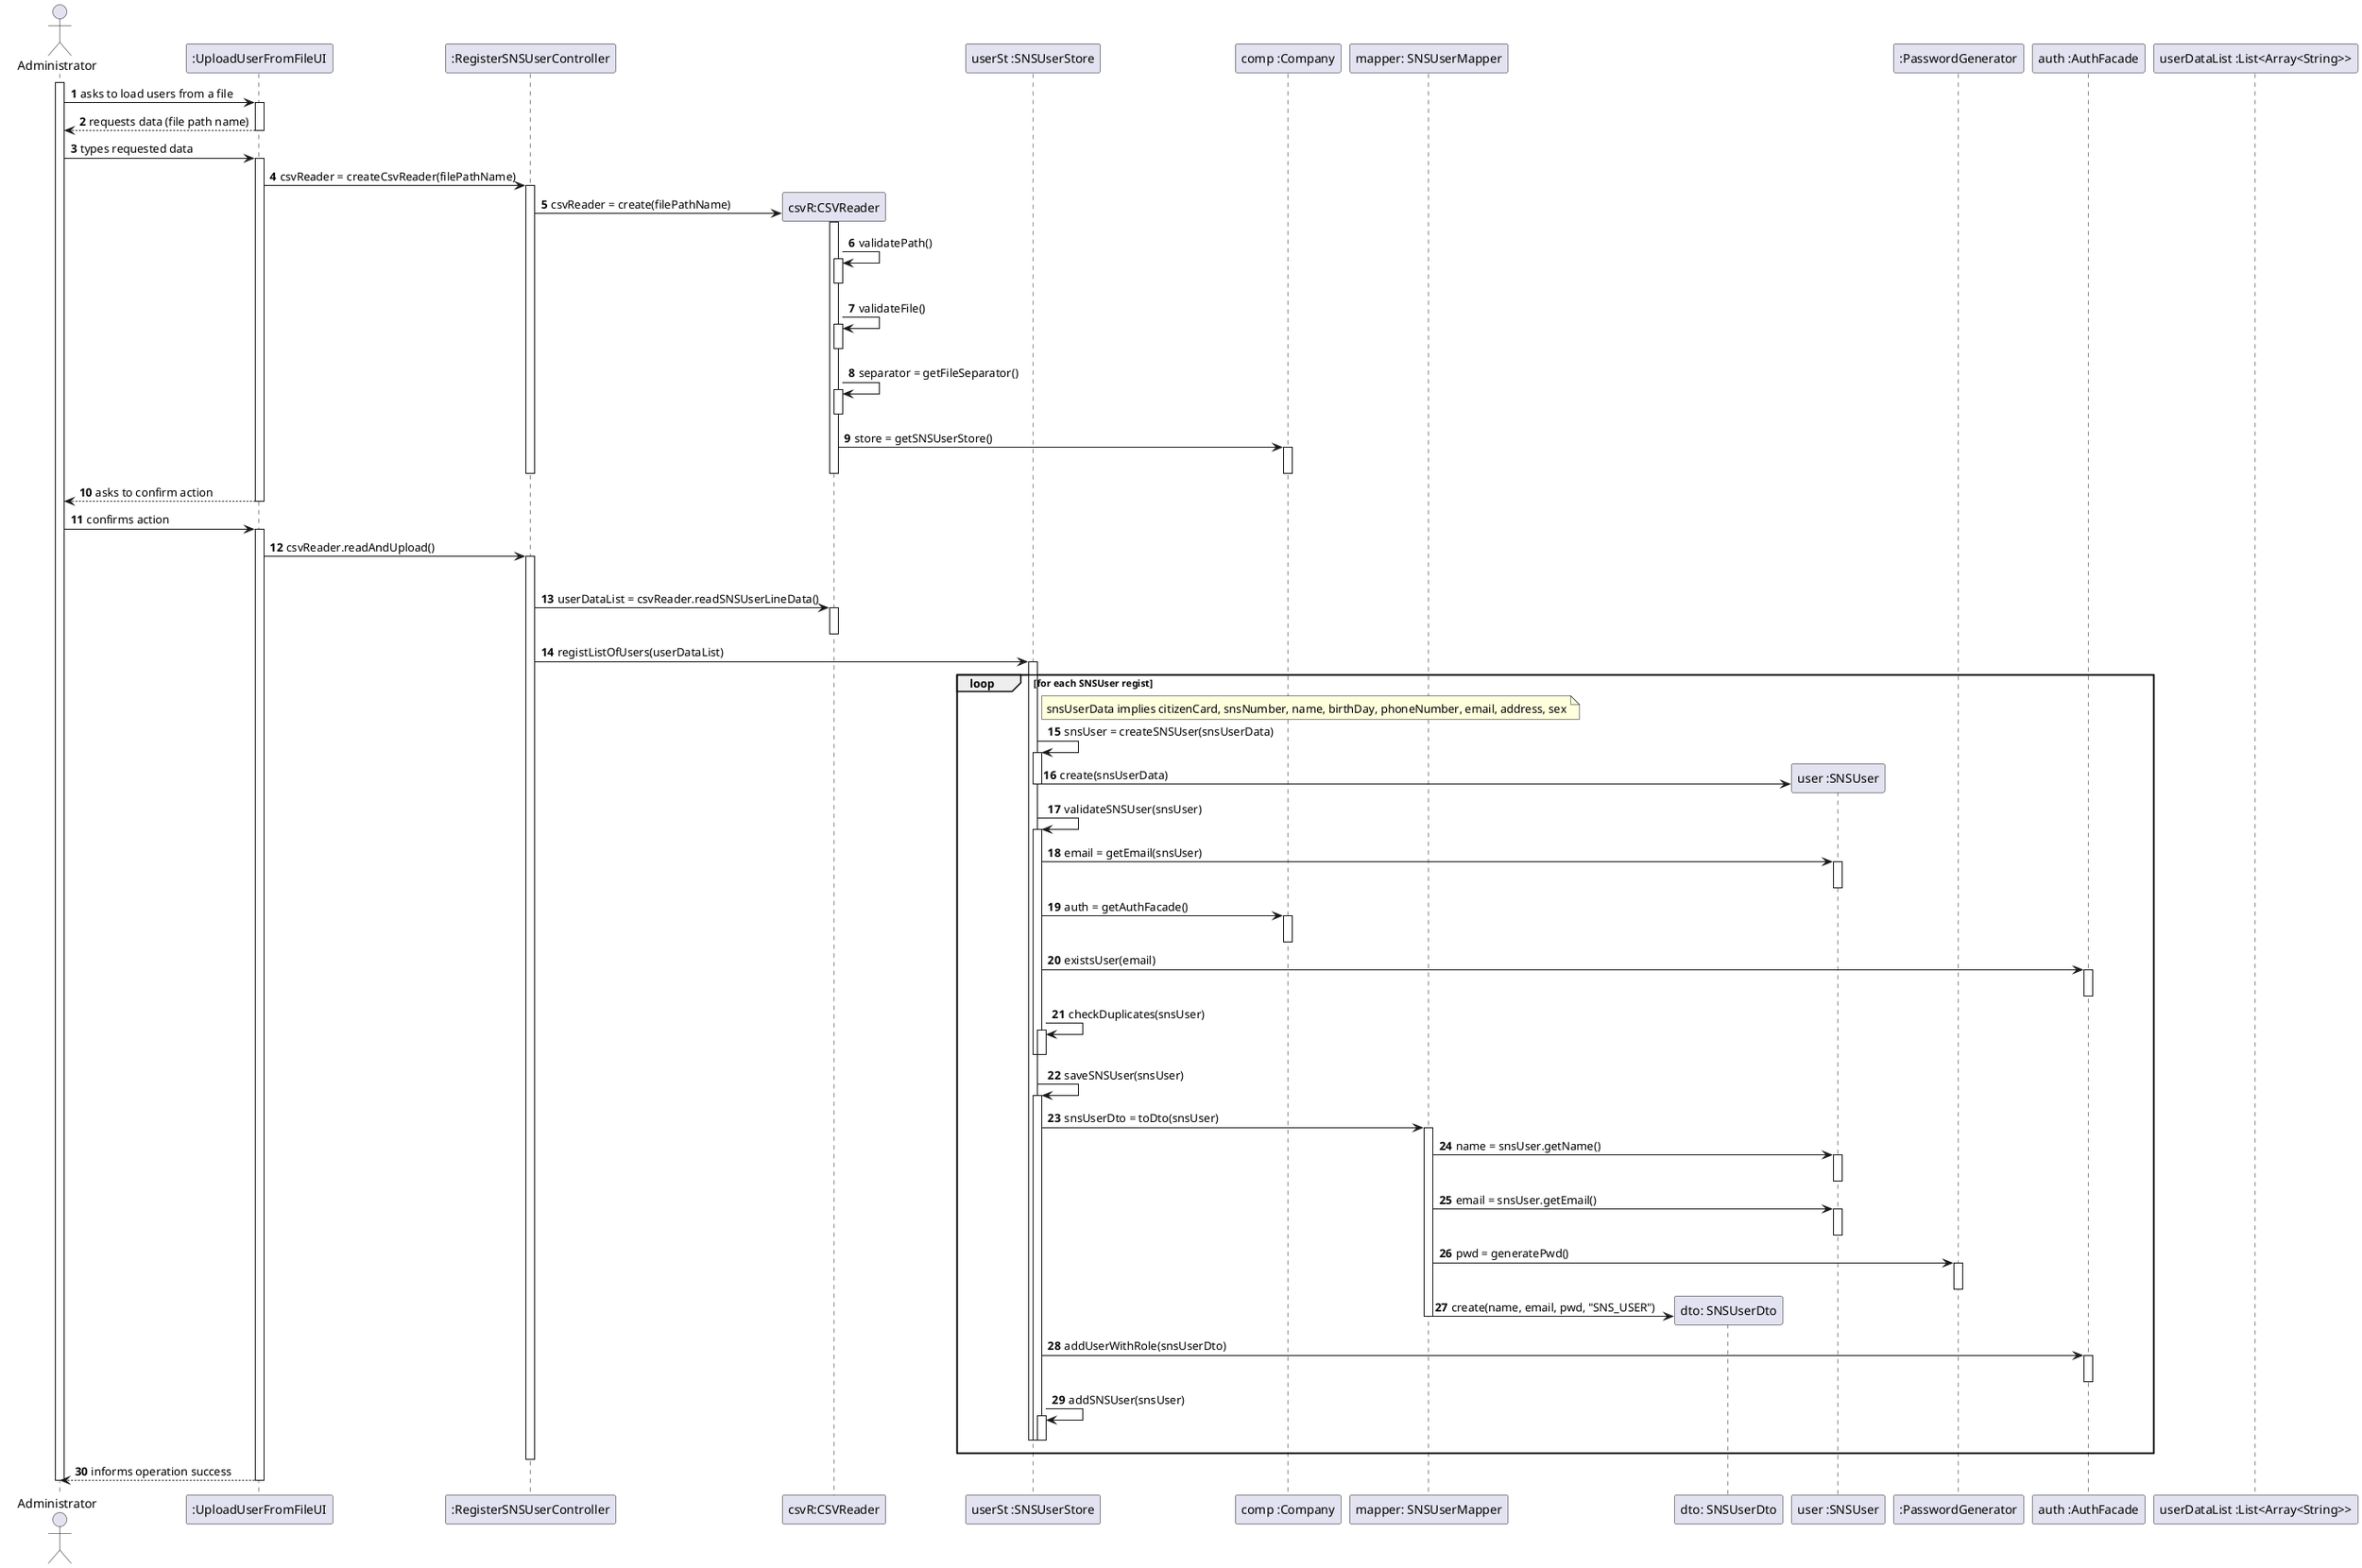 @startuml
autonumber
'hide footbox
actor "Administrator" as ADM

participant ":UploadUserFromFileUI" as UI
participant ":RegisterSNSUserController" as CTRL
participant "csvR:CSVReader" as CSVR
participant "userSt :SNSUserStore" as USR_STR
participant "comp :Company" as COMP
participant "mapper: SNSUserMapper" as MAPPER
participant "dto: SNSUserDto" as DTO
participant "user :SNSUser" as USR
participant ":PasswordGenerator" as PWDGEN
participant "auth :AuthFacade" as AUTH
participant "userDataList :List<Array<String>>" as LIST


activate ADM
ADM -> UI : asks to load users from a file
activate UI
UI --> ADM : requests data (file path name)
deactivate UI

ADM -> UI : types requested data
activate UI

    UI -> CTRL : csvReader = createCsvReader(filePathName)
    activate CTRL
        CTRL -> CSVR ** : csvReader = create(filePathName)
        activate CSVR

            CSVR -> CSVR : validatePath()
            activate CSVR
            deactivate CSVR

            CSVR -> CSVR : validateFile()
            activate CSVR
            deactivate CSVR 

            CSVR -> CSVR : separator = getFileSeparator()
            activate CSVR
            deactivate CSVR
            
            CSVR -> COMP : store = getSNSUserStore()
            activate COMP
            deactivate COMP

        deactivate CSVR
    deactivate CTRL

UI --> ADM : asks to confirm action
deactivate UI

ADM -> UI : confirms action
activate UI

    UI -> CTRL : csvReader.readAndUpload()
    activate CTRL
        loop for each SNSUser regist
        CTRL -> CSVR : userDataList = csvReader.readSNSUserLineData()
        activate CSVR
            
        deactivate CSVR
        CTRL -> USR_STR : registListOfUsers(userDataList)
        activate USR_STR

        loop for each SNSUser regist
        note right of USR_STR
            snsUserData implies citizenCard, snsNumber, name, birthDay, phoneNumber, email, address, sex
        end note
        USR_STR -> USR_STR : snsUser = createSNSUser(snsUserData)
            activate USR_STR
                USR_STR -> USR** : create(snsUserData)
            deactivate USR_STR

            USR_STR -> USR_STR : validateSNSUser(snsUser)
            activate USR_STR
                USR_STR -> USR : email = getEmail(snsUser)
                activate USR
                deactivate USR

                USR_STR -> COMP : auth = getAuthFacade()
                activate COMP
                deactivate COMP

                USR_STR -> AUTH : existsUser(email)
                activate AUTH
                deactivate AUTH

                USR_STR -> USR_STR : checkDuplicates(snsUser)
                activate USR_STR
            deactivate USR_STR

            deactivate USR_STR

            USR_STR -> USR_STR : saveSNSUser(snsUser)
            activate USR_STR

                USR_STR -> MAPPER : snsUserDto = toDto(snsUser)
                activate MAPPER

                    MAPPER -> USR : name = snsUser.getName()
                    activate USR
                    deactivate USR

                    MAPPER -> USR : email = snsUser.getEmail()
                    activate USR
                    deactivate USR

                    MAPPER -> PWDGEN : pwd = generatePwd()
                    activate PWDGEN
                    deactivate PWDGEN

                    MAPPER -> DTO ** : create(name, email, pwd, "SNS_USER")

                deactivate MAPPER

            USR_STR -> AUTH : addUserWithRole(snsUserDto)
            activate AUTH
            deactivate AUTH

            USR_STR -> USR_STR : addSNSUser(snsUser)
            activate USR_STR
            deactivate USR_STR

        deactivate USR_STR
        deactivate USR_STR
        end
    deactivate CTRL

UI --> ADM : informs operation success
deactivate UI

deactivate ADM

@enduml